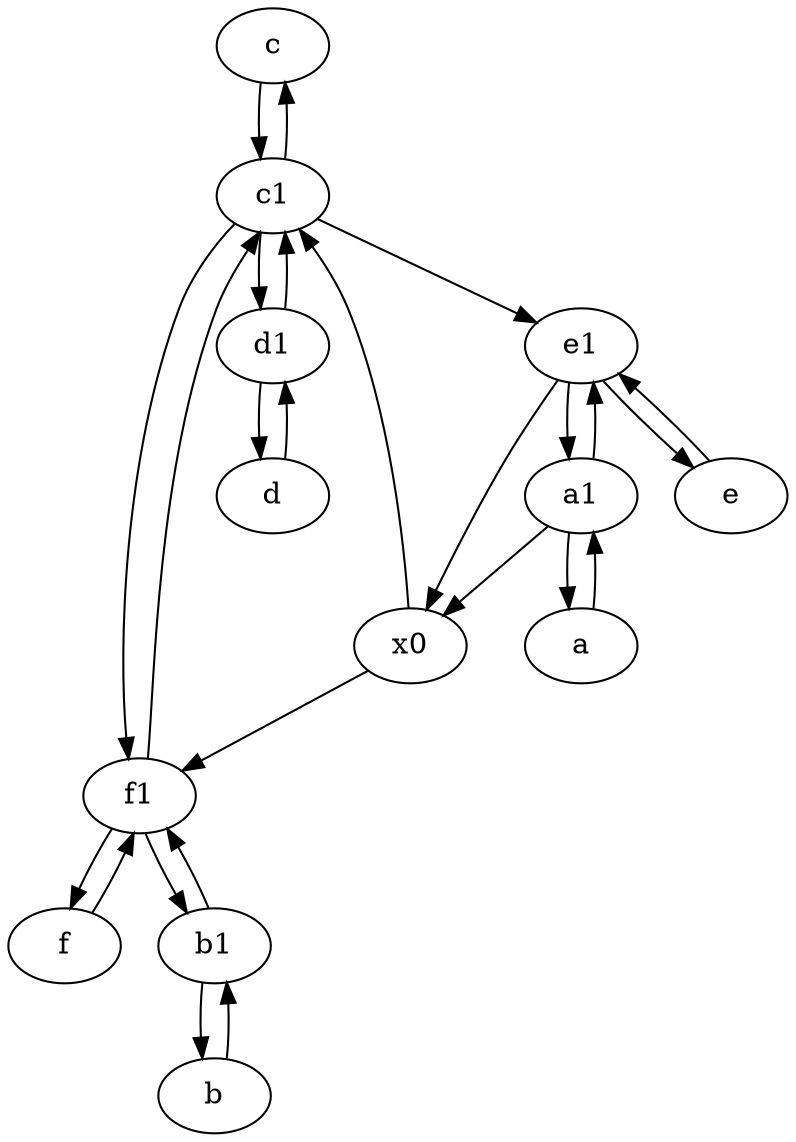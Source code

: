 digraph  {
	c [pos="20,10!"];
	d [pos="20,30!"];
	a [pos="40,10!"];
	b [pos="50,20!"];
	a1 [pos="40,15!"];
	x0;
	f [pos="15,45!"];
	e1 [pos="25,45!"];
	b1 [pos="45,20!"];
	f1;
	d1 [pos="25,30!"];
	e [pos="30,50!"];
	c1 [pos="30,15!"];
	c1 -> d1;
	b1 -> f1;
	f1 -> c1;
	f1 -> f;
	a1 -> e1;
	d1 -> c1;
	e -> e1;
	c1 -> c;
	f -> f1;
	a1 -> x0;
	e1 -> e;
	d1 -> d;
	a -> a1;
	x0 -> c1;
	e1 -> x0;
	a1 -> a;
	x0 -> f1;
	c -> c1;
	b -> b1;
	b1 -> b;
	f1 -> b1;
	e1 -> a1;
	d -> d1;
	c1 -> f1;
	c1 -> e1;

	}
